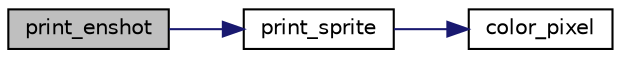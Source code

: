 digraph "print_enshot"
{
 // LATEX_PDF_SIZE
  edge [fontname="Helvetica",fontsize="10",labelfontname="Helvetica",labelfontsize="10"];
  node [fontname="Helvetica",fontsize="10",shape=record];
  rankdir="LR";
  Node1 [label="print_enshot",height=0.2,width=0.4,color="black", fillcolor="grey75", style="filled", fontcolor="black",tooltip="imprime o elemento passado como argumento."];
  Node1 -> Node2 [color="midnightblue",fontsize="10",style="solid",fontname="Helvetica"];
  Node2 [label="print_sprite",height=0.2,width=0.4,color="black", fillcolor="white", style="filled",URL="$group__sprite.html#ga7a159af8a84bb09c896edccff25275a4",tooltip=" "];
  Node2 -> Node3 [color="midnightblue",fontsize="10",style="solid",fontname="Helvetica"];
  Node3 [label="color_pixel",height=0.2,width=0.4,color="black", fillcolor="white", style="filled",URL="$graphic_8c.html#afa705001911d815ef1723ede0c467783",tooltip="coloriza um pixel na posicao (x,y) com a cor color."];
}
